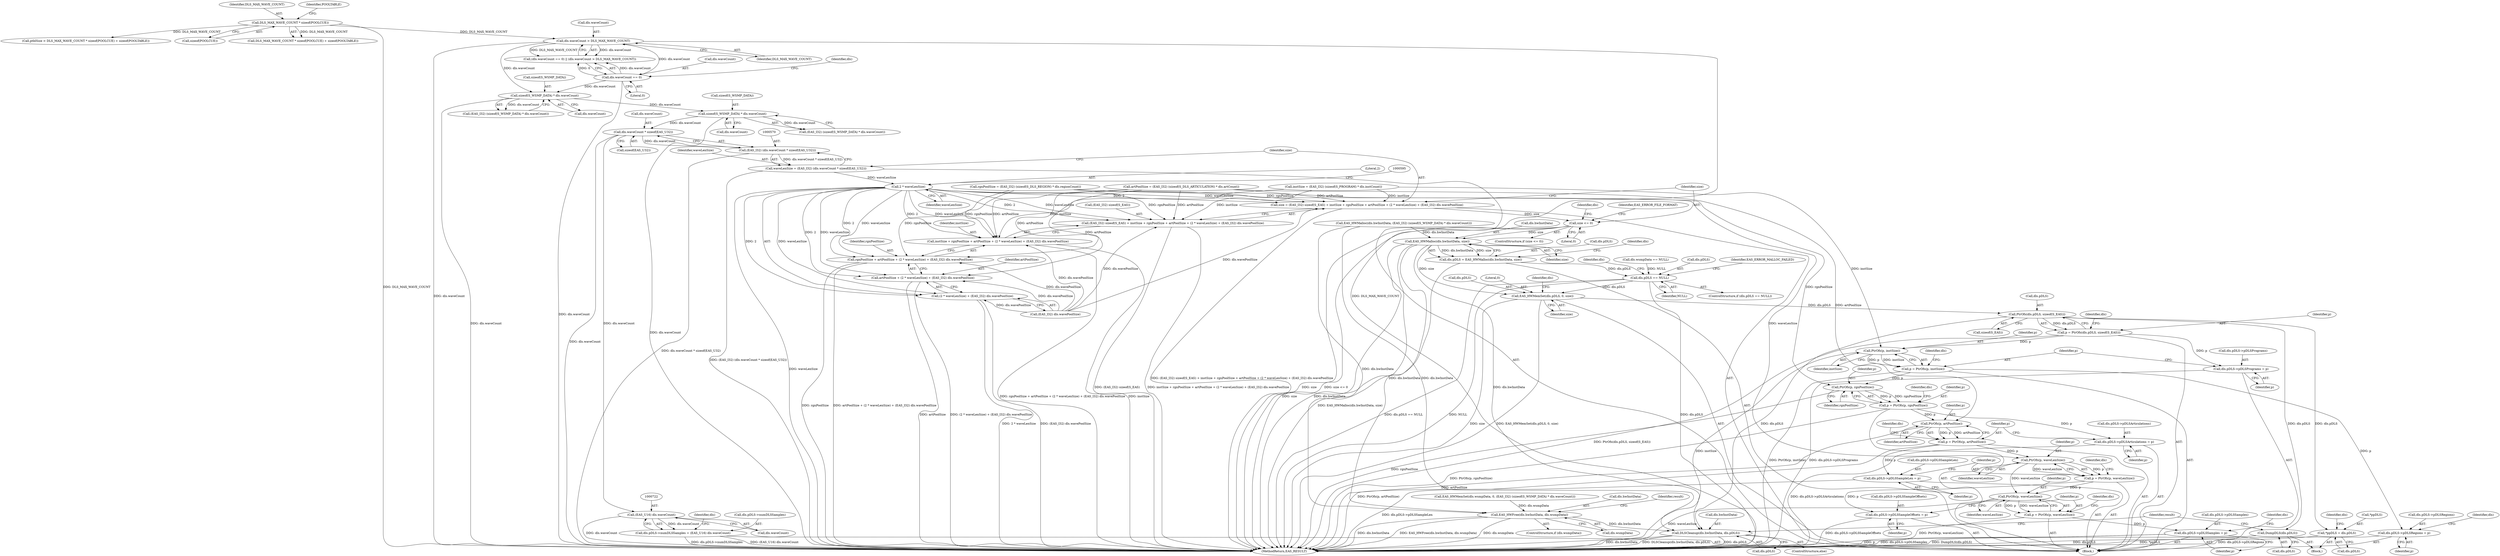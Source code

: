 digraph "0_Android_cadfb7a3c96d4fef06656cf37143e1b3e62cae86@API" {
"1000571" [label="(Call,dls.waveCount * sizeof(EAS_U32))"];
"1000467" [label="(Call,sizeof(S_WSMP_DATA) * dls.waveCount)"];
"1000444" [label="(Call,sizeof(S_WSMP_DATA) * dls.waveCount)"];
"1000425" [label="(Call,dls.waveCount > DLS_MAX_WAVE_COUNT)"];
"1000420" [label="(Call,dls.waveCount == 0)"];
"1000395" [label="(Call,DLS_MAX_WAVE_COUNT * sizeof(POOLCUE))"];
"1000569" [label="(Call,(EAS_I32) (dls.waveCount * sizeof(EAS_U32)))"];
"1000567" [label="(Call,waveLenSize = (EAS_I32) (dls.waveCount * sizeof(EAS_U32)))"];
"1000591" [label="(Call,2 * waveLenSize)"];
"1000577" [label="(Call,size = (EAS_I32) sizeof(S_EAS) + instSize + rgnPoolSize + artPoolSize + (2 * waveLenSize) + (EAS_I32) dls.wavePoolSize)"];
"1000600" [label="(Call,size <= 0)"];
"1000610" [label="(Call,EAS_HWMalloc(dls.hwInstData, size))"];
"1000606" [label="(Call,dls.pDLS = EAS_HWMalloc(dls.hwInstData, size))"];
"1000616" [label="(Call,dls.pDLS == NULL)"];
"1000625" [label="(Call,EAS_HWMemSet(dls.pDLS, 0, size))"];
"1000640" [label="(Call,PtrOfs(dls.pDLS, sizeof(S_EAS)))"];
"1000638" [label="(Call,p = PtrOfs(dls.pDLS, sizeof(S_EAS)))"];
"1000657" [label="(Call,dls.pDLS->pDLSPrograms = p)"];
"1000666" [label="(Call,PtrOfs(p, instSize))"];
"1000664" [label="(Call,p = PtrOfs(p, instSize))"];
"1000669" [label="(Call,dls.pDLS->pDLSRegions = p)"];
"1000689" [label="(Call,PtrOfs(p, rgnPoolSize))"];
"1000687" [label="(Call,p = PtrOfs(p, rgnPoolSize))"];
"1000703" [label="(Call,dls.pDLS->pDLSArticulations = p)"];
"1000712" [label="(Call,PtrOfs(p, artPoolSize))"];
"1000710" [label="(Call,p = PtrOfs(p, artPoolSize))"];
"1000726" [label="(Call,dls.pDLS->pDLSSampleLen = p)"];
"1000735" [label="(Call,PtrOfs(p, waveLenSize))"];
"1000733" [label="(Call,p = PtrOfs(p, waveLenSize))"];
"1000738" [label="(Call,dls.pDLS->pDLSSampleOffsets = p)"];
"1000747" [label="(Call,PtrOfs(p, waveLenSize))"];
"1000745" [label="(Call,p = PtrOfs(p, waveLenSize))"];
"1000750" [label="(Call,dls.pDLS->pDLSSamples = p)"];
"1000822" [label="(Call,*ppDLS = dls.pDLS)"];
"1000828" [label="(Call,DumpDLS(dls.pDLS))"];
"1000833" [label="(Call,DLSCleanup(dls.hwInstData, dls.pDLS))"];
"1000810" [label="(Call,EAS_HWFree(dls.hwInstData, dls.wsmpData))"];
"1000579" [label="(Call,(EAS_I32) sizeof(S_EAS) + instSize + rgnPoolSize + artPoolSize + (2 * waveLenSize) + (EAS_I32) dls.wavePoolSize)"];
"1000584" [label="(Call,instSize + rgnPoolSize + artPoolSize + (2 * waveLenSize) + (EAS_I32) dls.wavePoolSize)"];
"1000586" [label="(Call,rgnPoolSize + artPoolSize + (2 * waveLenSize) + (EAS_I32) dls.wavePoolSize)"];
"1000588" [label="(Call,artPoolSize + (2 * waveLenSize) + (EAS_I32) dls.wavePoolSize)"];
"1000590" [label="(Call,(2 * waveLenSize) + (EAS_I32) dls.wavePoolSize)"];
"1000721" [label="(Call,(EAS_U16) dls.waveCount)"];
"1000715" [label="(Call,dls.pDLS->numDLSSamples = (EAS_U16) dls.waveCount)"];
"1000830" [label="(Identifier,dls)"];
"1000584" [label="(Call,instSize + rgnPoolSize + artPoolSize + (2 * waveLenSize) + (EAS_I32) dls.wavePoolSize)"];
"1000704" [label="(Call,dls.pDLS->pDLSArticulations)"];
"1000718" [label="(Identifier,dls)"];
"1000586" [label="(Call,rgnPoolSize + artPoolSize + (2 * waveLenSize) + (EAS_I32) dls.wavePoolSize)"];
"1000744" [label="(Identifier,p)"];
"1000484" [label="(Block,)"];
"1000585" [label="(Identifier,instSize)"];
"1000670" [label="(Call,dls.pDLS->pDLSRegions)"];
"1000608" [label="(Identifier,dls)"];
"1000756" [label="(Identifier,p)"];
"1000630" [label="(Identifier,size)"];
"1000392" [label="(Call,ptblSize > DLS_MAX_WAVE_COUNT * sizeof(POOLCUE) + sizeof(POOLTABLE))"];
"1000615" [label="(ControlStructure,if (dls.pDLS == NULL))"];
"1000533" [label="(Call,instSize = (EAS_I32) (sizeof(S_PROGRAM) * dls.instCount))"];
"1000837" [label="(Call,dls.pDLS)"];
"1000749" [label="(Identifier,waveLenSize)"];
"1000729" [label="(Identifier,dls)"];
"1000578" [label="(Identifier,size)"];
"1000611" [label="(Call,dls.hwInstData)"];
"1000739" [label="(Call,dls.pDLS->pDLSSampleOffsets)"];
"1000738" [label="(Call,dls.pDLS->pDLSSampleOffsets = p)"];
"1000427" [label="(Identifier,dls)"];
"1000734" [label="(Identifier,p)"];
"1000814" [label="(Call,dls.wsmpData)"];
"1000588" [label="(Call,artPoolSize + (2 * waveLenSize) + (EAS_I32) dls.wavePoolSize)"];
"1000627" [label="(Identifier,dls)"];
"1000607" [label="(Call,dls.pDLS)"];
"1000575" [label="(Call,sizeof(EAS_U32))"];
"1000444" [label="(Call,sizeof(S_WSMP_DATA) * dls.waveCount)"];
"1000723" [label="(Call,dls.waveCount)"];
"1000397" [label="(Call,sizeof(POOLCUE))"];
"1000664" [label="(Call,p = PtrOfs(p, instSize))"];
"1000667" [label="(Identifier,p)"];
"1000657" [label="(Call,dls.pDLS->pDLSPrograms = p)"];
"1000590" [label="(Call,(2 * waveLenSize) + (EAS_I32) dls.wavePoolSize)"];
"1000614" [label="(Identifier,size)"];
"1000567" [label="(Call,waveLenSize = (EAS_I32) (dls.waveCount * sizeof(EAS_U32)))"];
"1000601" [label="(Identifier,size)"];
"1000460" [label="(Call,EAS_HWMemSet(dls.wsmpData, 0, (EAS_I32) (sizeof(S_WSMP_DATA) * dls.waveCount)))"];
"1000732" [label="(Identifier,p)"];
"1000663" [label="(Identifier,p)"];
"1000675" [label="(Identifier,p)"];
"1000690" [label="(Identifier,p)"];
"1000691" [label="(Identifier,rgnPoolSize)"];
"1000658" [label="(Call,dls.pDLS->pDLSPrograms)"];
"1000721" [label="(Call,(EAS_U16) dls.waveCount)"];
"1000713" [label="(Identifier,p)"];
"1000748" [label="(Identifier,p)"];
"1000451" [label="(Call,dls.wsmpData == NULL)"];
"1000467" [label="(Call,sizeof(S_WSMP_DATA) * dls.waveCount)"];
"1000394" [label="(Call,DLS_MAX_WAVE_COUNT * sizeof(POOLCUE) + sizeof(POOLTABLE))"];
"1000568" [label="(Identifier,waveLenSize)"];
"1000589" [label="(Identifier,artPoolSize)"];
"1000709" [label="(Identifier,p)"];
"1000689" [label="(Call,PtrOfs(p, rgnPoolSize))"];
"1000842" [label="(MethodReturn,EAS_RESULT)"];
"1000641" [label="(Call,dls.pDLS)"];
"1000571" [label="(Call,dls.waveCount * sizeof(EAS_U32))"];
"1000703" [label="(Call,dls.pDLS->pDLSArticulations = p)"];
"1000823" [label="(Call,*ppDLS)"];
"1000626" [label="(Call,dls.pDLS)"];
"1000715" [label="(Call,dls.pDLS->numDLSSamples = (EAS_U16) dls.waveCount)"];
"1000727" [label="(Call,dls.pDLS->pDLSSampleLen)"];
"1000465" [label="(Call,(EAS_I32) (sizeof(S_WSMP_DATA) * dls.waveCount))"];
"1000714" [label="(Identifier,artPoolSize)"];
"1000737" [label="(Identifier,waveLenSize)"];
"1000649" [label="(Identifier,dls)"];
"1000726" [label="(Call,dls.pDLS->pDLSSampleLen = p)"];
"1000665" [label="(Identifier,p)"];
"1000445" [label="(Call,sizeof(S_WSMP_DATA))"];
"1000577" [label="(Call,size = (EAS_I32) sizeof(S_EAS) + instSize + rgnPoolSize + artPoolSize + (2 * waveLenSize) + (EAS_I32) dls.wavePoolSize)"];
"1000572" [label="(Call,dls.waveCount)"];
"1000834" [label="(Call,dls.hwInstData)"];
"1000688" [label="(Identifier,p)"];
"1000687" [label="(Call,p = PtrOfs(p, rgnPoolSize))"];
"1000594" [label="(Call,(EAS_I32) dls.wavePoolSize)"];
"1000669" [label="(Call,dls.pDLS->pDLSRegions = p)"];
"1000426" [label="(Call,dls.waveCount)"];
"1000741" [label="(Identifier,dls)"];
"1000468" [label="(Call,sizeof(S_WSMP_DATA))"];
"1000599" [label="(ControlStructure,if (size <= 0))"];
"1000591" [label="(Call,2 * waveLenSize)"];
"1000580" [label="(Call,(EAS_I32) sizeof(S_EAS))"];
"1000751" [label="(Call,dls.pDLS->pDLSSamples)"];
"1000419" [label="(Call,(dls.waveCount == 0) || (dls.waveCount > DLS_MAX_WAVE_COUNT))"];
"1000639" [label="(Identifier,p)"];
"1000759" [label="(Identifier,dls)"];
"1000605" [label="(Identifier,EAS_ERROR_FILE_FORMAT)"];
"1000629" [label="(Literal,0)"];
"1000616" [label="(Call,dls.pDLS == NULL)"];
"1000420" [label="(Call,dls.waveCount == 0)"];
"1000606" [label="(Call,dls.pDLS = EAS_HWMalloc(dls.hwInstData, size))"];
"1000618" [label="(Identifier,dls)"];
"1000710" [label="(Call,p = PtrOfs(p, artPoolSize))"];
"1000735" [label="(Call,PtrOfs(p, waveLenSize))"];
"1000617" [label="(Call,dls.pDLS)"];
"1000638" [label="(Call,p = PtrOfs(dls.pDLS, sizeof(S_EAS)))"];
"1000736" [label="(Identifier,p)"];
"1000569" [label="(Call,(EAS_I32) (dls.waveCount * sizeof(EAS_U32)))"];
"1000470" [label="(Call,dls.waveCount)"];
"1000746" [label="(Identifier,p)"];
"1000832" [label="(ControlStructure,else)"];
"1000841" [label="(Identifier,result)"];
"1000753" [label="(Identifier,dls)"];
"1000750" [label="(Call,dls.pDLS->pDLSSamples = p)"];
"1000592" [label="(Literal,2)"];
"1000425" [label="(Call,dls.waveCount > DLS_MAX_WAVE_COUNT)"];
"1000822" [label="(Call,*ppDLS = dls.pDLS)"];
"1000610" [label="(Call,EAS_HWMalloc(dls.hwInstData, size))"];
"1000833" [label="(Call,DLSCleanup(dls.hwInstData, dls.pDLS))"];
"1000672" [label="(Identifier,dls)"];
"1000396" [label="(Identifier,DLS_MAX_WAVE_COUNT)"];
"1000733" [label="(Call,p = PtrOfs(p, waveLenSize))"];
"1000644" [label="(Call,sizeof(S_EAS))"];
"1000624" [label="(Identifier,EAS_ERROR_MALLOC_FAILED)"];
"1000557" [label="(Call,artPoolSize = (EAS_I32) (sizeof(S_DLS_ARTICULATION) * dls.artCount))"];
"1000745" [label="(Call,p = PtrOfs(p, waveLenSize))"];
"1000711" [label="(Identifier,p)"];
"1000543" [label="(Call,rgnPoolSize = (EAS_I32) (sizeof(S_DLS_REGION) * dls.regionCount))"];
"1000424" [label="(Literal,0)"];
"1000821" [label="(Block,)"];
"1000438" [label="(Call,EAS_HWMalloc(dls.hwInstData, (EAS_I32) (sizeof(S_WSMP_DATA) * dls.waveCount)))"];
"1000668" [label="(Identifier,instSize)"];
"1000447" [label="(Call,dls.waveCount)"];
"1000634" [label="(Identifier,dls)"];
"1000695" [label="(Identifier,dls)"];
"1000400" [label="(Identifier,POOLTABLE)"];
"1000811" [label="(Call,dls.hwInstData)"];
"1000829" [label="(Call,dls.pDLS)"];
"1000712" [label="(Call,PtrOfs(p, artPoolSize))"];
"1000395" [label="(Call,DLS_MAX_WAVE_COUNT * sizeof(POOLCUE))"];
"1000810" [label="(Call,EAS_HWFree(dls.hwInstData, dls.wsmpData))"];
"1000620" [label="(Identifier,NULL)"];
"1000602" [label="(Literal,0)"];
"1000593" [label="(Identifier,waveLenSize)"];
"1000747" [label="(Call,PtrOfs(p, waveLenSize))"];
"1000806" [label="(ControlStructure,if (dls.wsmpData))"];
"1000819" [label="(Identifier,result)"];
"1000442" [label="(Call,(EAS_I32) (sizeof(S_WSMP_DATA) * dls.waveCount))"];
"1000587" [label="(Identifier,rgnPoolSize)"];
"1000429" [label="(Identifier,DLS_MAX_WAVE_COUNT)"];
"1000579" [label="(Call,(EAS_I32) sizeof(S_EAS) + instSize + rgnPoolSize + artPoolSize + (2 * waveLenSize) + (EAS_I32) dls.wavePoolSize)"];
"1000421" [label="(Call,dls.waveCount)"];
"1000828" [label="(Call,DumpDLS(dls.pDLS))"];
"1000640" [label="(Call,PtrOfs(dls.pDLS, sizeof(S_EAS)))"];
"1000625" [label="(Call,EAS_HWMemSet(dls.pDLS, 0, size))"];
"1000666" [label="(Call,PtrOfs(p, instSize))"];
"1000600" [label="(Call,size <= 0)"];
"1000716" [label="(Call,dls.pDLS->numDLSSamples)"];
"1000679" [label="(Identifier,dls)"];
"1000825" [label="(Call,dls.pDLS)"];
"1000571" -> "1000569"  [label="AST: "];
"1000571" -> "1000575"  [label="CFG: "];
"1000572" -> "1000571"  [label="AST: "];
"1000575" -> "1000571"  [label="AST: "];
"1000569" -> "1000571"  [label="CFG: "];
"1000571" -> "1000842"  [label="DDG: dls.waveCount"];
"1000571" -> "1000569"  [label="DDG: dls.waveCount"];
"1000467" -> "1000571"  [label="DDG: dls.waveCount"];
"1000571" -> "1000721"  [label="DDG: dls.waveCount"];
"1000467" -> "1000465"  [label="AST: "];
"1000467" -> "1000470"  [label="CFG: "];
"1000468" -> "1000467"  [label="AST: "];
"1000470" -> "1000467"  [label="AST: "];
"1000465" -> "1000467"  [label="CFG: "];
"1000467" -> "1000842"  [label="DDG: dls.waveCount"];
"1000467" -> "1000465"  [label="DDG: dls.waveCount"];
"1000444" -> "1000467"  [label="DDG: dls.waveCount"];
"1000444" -> "1000442"  [label="AST: "];
"1000444" -> "1000447"  [label="CFG: "];
"1000445" -> "1000444"  [label="AST: "];
"1000447" -> "1000444"  [label="AST: "];
"1000442" -> "1000444"  [label="CFG: "];
"1000444" -> "1000842"  [label="DDG: dls.waveCount"];
"1000444" -> "1000442"  [label="DDG: dls.waveCount"];
"1000425" -> "1000444"  [label="DDG: dls.waveCount"];
"1000420" -> "1000444"  [label="DDG: dls.waveCount"];
"1000425" -> "1000419"  [label="AST: "];
"1000425" -> "1000429"  [label="CFG: "];
"1000426" -> "1000425"  [label="AST: "];
"1000429" -> "1000425"  [label="AST: "];
"1000419" -> "1000425"  [label="CFG: "];
"1000425" -> "1000842"  [label="DDG: dls.waveCount"];
"1000425" -> "1000842"  [label="DDG: DLS_MAX_WAVE_COUNT"];
"1000425" -> "1000419"  [label="DDG: dls.waveCount"];
"1000425" -> "1000419"  [label="DDG: DLS_MAX_WAVE_COUNT"];
"1000420" -> "1000425"  [label="DDG: dls.waveCount"];
"1000395" -> "1000425"  [label="DDG: DLS_MAX_WAVE_COUNT"];
"1000420" -> "1000419"  [label="AST: "];
"1000420" -> "1000424"  [label="CFG: "];
"1000421" -> "1000420"  [label="AST: "];
"1000424" -> "1000420"  [label="AST: "];
"1000427" -> "1000420"  [label="CFG: "];
"1000419" -> "1000420"  [label="CFG: "];
"1000420" -> "1000842"  [label="DDG: dls.waveCount"];
"1000420" -> "1000419"  [label="DDG: dls.waveCount"];
"1000420" -> "1000419"  [label="DDG: 0"];
"1000395" -> "1000394"  [label="AST: "];
"1000395" -> "1000397"  [label="CFG: "];
"1000396" -> "1000395"  [label="AST: "];
"1000397" -> "1000395"  [label="AST: "];
"1000400" -> "1000395"  [label="CFG: "];
"1000395" -> "1000842"  [label="DDG: DLS_MAX_WAVE_COUNT"];
"1000395" -> "1000392"  [label="DDG: DLS_MAX_WAVE_COUNT"];
"1000395" -> "1000394"  [label="DDG: DLS_MAX_WAVE_COUNT"];
"1000569" -> "1000567"  [label="AST: "];
"1000570" -> "1000569"  [label="AST: "];
"1000567" -> "1000569"  [label="CFG: "];
"1000569" -> "1000842"  [label="DDG: dls.waveCount * sizeof(EAS_U32)"];
"1000569" -> "1000567"  [label="DDG: dls.waveCount * sizeof(EAS_U32)"];
"1000567" -> "1000484"  [label="AST: "];
"1000568" -> "1000567"  [label="AST: "];
"1000578" -> "1000567"  [label="CFG: "];
"1000567" -> "1000842"  [label="DDG: (EAS_I32) (dls.waveCount * sizeof(EAS_U32))"];
"1000567" -> "1000591"  [label="DDG: waveLenSize"];
"1000591" -> "1000590"  [label="AST: "];
"1000591" -> "1000593"  [label="CFG: "];
"1000592" -> "1000591"  [label="AST: "];
"1000593" -> "1000591"  [label="AST: "];
"1000595" -> "1000591"  [label="CFG: "];
"1000591" -> "1000842"  [label="DDG: waveLenSize"];
"1000591" -> "1000577"  [label="DDG: 2"];
"1000591" -> "1000577"  [label="DDG: waveLenSize"];
"1000591" -> "1000579"  [label="DDG: 2"];
"1000591" -> "1000579"  [label="DDG: waveLenSize"];
"1000591" -> "1000584"  [label="DDG: 2"];
"1000591" -> "1000584"  [label="DDG: waveLenSize"];
"1000591" -> "1000586"  [label="DDG: 2"];
"1000591" -> "1000586"  [label="DDG: waveLenSize"];
"1000591" -> "1000588"  [label="DDG: 2"];
"1000591" -> "1000588"  [label="DDG: waveLenSize"];
"1000591" -> "1000590"  [label="DDG: 2"];
"1000591" -> "1000590"  [label="DDG: waveLenSize"];
"1000591" -> "1000735"  [label="DDG: waveLenSize"];
"1000577" -> "1000484"  [label="AST: "];
"1000577" -> "1000579"  [label="CFG: "];
"1000578" -> "1000577"  [label="AST: "];
"1000579" -> "1000577"  [label="AST: "];
"1000601" -> "1000577"  [label="CFG: "];
"1000577" -> "1000842"  [label="DDG: (EAS_I32) sizeof(S_EAS) + instSize + rgnPoolSize + artPoolSize + (2 * waveLenSize) + (EAS_I32) dls.wavePoolSize"];
"1000533" -> "1000577"  [label="DDG: instSize"];
"1000543" -> "1000577"  [label="DDG: rgnPoolSize"];
"1000557" -> "1000577"  [label="DDG: artPoolSize"];
"1000594" -> "1000577"  [label="DDG: dls.wavePoolSize"];
"1000577" -> "1000600"  [label="DDG: size"];
"1000600" -> "1000599"  [label="AST: "];
"1000600" -> "1000602"  [label="CFG: "];
"1000601" -> "1000600"  [label="AST: "];
"1000602" -> "1000600"  [label="AST: "];
"1000605" -> "1000600"  [label="CFG: "];
"1000608" -> "1000600"  [label="CFG: "];
"1000600" -> "1000842"  [label="DDG: size <= 0"];
"1000600" -> "1000842"  [label="DDG: size"];
"1000600" -> "1000610"  [label="DDG: size"];
"1000610" -> "1000606"  [label="AST: "];
"1000610" -> "1000614"  [label="CFG: "];
"1000611" -> "1000610"  [label="AST: "];
"1000614" -> "1000610"  [label="AST: "];
"1000606" -> "1000610"  [label="CFG: "];
"1000610" -> "1000842"  [label="DDG: size"];
"1000610" -> "1000842"  [label="DDG: dls.hwInstData"];
"1000610" -> "1000606"  [label="DDG: dls.hwInstData"];
"1000610" -> "1000606"  [label="DDG: size"];
"1000438" -> "1000610"  [label="DDG: dls.hwInstData"];
"1000610" -> "1000625"  [label="DDG: size"];
"1000610" -> "1000810"  [label="DDG: dls.hwInstData"];
"1000610" -> "1000833"  [label="DDG: dls.hwInstData"];
"1000606" -> "1000484"  [label="AST: "];
"1000607" -> "1000606"  [label="AST: "];
"1000618" -> "1000606"  [label="CFG: "];
"1000606" -> "1000842"  [label="DDG: EAS_HWMalloc(dls.hwInstData, size)"];
"1000606" -> "1000616"  [label="DDG: dls.pDLS"];
"1000616" -> "1000615"  [label="AST: "];
"1000616" -> "1000620"  [label="CFG: "];
"1000617" -> "1000616"  [label="AST: "];
"1000620" -> "1000616"  [label="AST: "];
"1000624" -> "1000616"  [label="CFG: "];
"1000627" -> "1000616"  [label="CFG: "];
"1000616" -> "1000842"  [label="DDG: dls.pDLS"];
"1000616" -> "1000842"  [label="DDG: dls.pDLS == NULL"];
"1000616" -> "1000842"  [label="DDG: NULL"];
"1000451" -> "1000616"  [label="DDG: NULL"];
"1000616" -> "1000625"  [label="DDG: dls.pDLS"];
"1000625" -> "1000484"  [label="AST: "];
"1000625" -> "1000630"  [label="CFG: "];
"1000626" -> "1000625"  [label="AST: "];
"1000629" -> "1000625"  [label="AST: "];
"1000630" -> "1000625"  [label="AST: "];
"1000634" -> "1000625"  [label="CFG: "];
"1000625" -> "1000842"  [label="DDG: size"];
"1000625" -> "1000842"  [label="DDG: EAS_HWMemSet(dls.pDLS, 0, size)"];
"1000625" -> "1000640"  [label="DDG: dls.pDLS"];
"1000640" -> "1000638"  [label="AST: "];
"1000640" -> "1000644"  [label="CFG: "];
"1000641" -> "1000640"  [label="AST: "];
"1000644" -> "1000640"  [label="AST: "];
"1000638" -> "1000640"  [label="CFG: "];
"1000640" -> "1000638"  [label="DDG: dls.pDLS"];
"1000640" -> "1000822"  [label="DDG: dls.pDLS"];
"1000640" -> "1000828"  [label="DDG: dls.pDLS"];
"1000640" -> "1000833"  [label="DDG: dls.pDLS"];
"1000638" -> "1000484"  [label="AST: "];
"1000639" -> "1000638"  [label="AST: "];
"1000649" -> "1000638"  [label="CFG: "];
"1000638" -> "1000842"  [label="DDG: PtrOfs(dls.pDLS, sizeof(S_EAS))"];
"1000638" -> "1000657"  [label="DDG: p"];
"1000638" -> "1000666"  [label="DDG: p"];
"1000657" -> "1000484"  [label="AST: "];
"1000657" -> "1000663"  [label="CFG: "];
"1000658" -> "1000657"  [label="AST: "];
"1000663" -> "1000657"  [label="AST: "];
"1000665" -> "1000657"  [label="CFG: "];
"1000657" -> "1000842"  [label="DDG: dls.pDLS->pDLSPrograms"];
"1000666" -> "1000664"  [label="AST: "];
"1000666" -> "1000668"  [label="CFG: "];
"1000667" -> "1000666"  [label="AST: "];
"1000668" -> "1000666"  [label="AST: "];
"1000664" -> "1000666"  [label="CFG: "];
"1000666" -> "1000842"  [label="DDG: instSize"];
"1000666" -> "1000664"  [label="DDG: p"];
"1000666" -> "1000664"  [label="DDG: instSize"];
"1000533" -> "1000666"  [label="DDG: instSize"];
"1000664" -> "1000484"  [label="AST: "];
"1000665" -> "1000664"  [label="AST: "];
"1000672" -> "1000664"  [label="CFG: "];
"1000664" -> "1000842"  [label="DDG: PtrOfs(p, instSize)"];
"1000664" -> "1000669"  [label="DDG: p"];
"1000664" -> "1000689"  [label="DDG: p"];
"1000669" -> "1000484"  [label="AST: "];
"1000669" -> "1000675"  [label="CFG: "];
"1000670" -> "1000669"  [label="AST: "];
"1000675" -> "1000669"  [label="AST: "];
"1000679" -> "1000669"  [label="CFG: "];
"1000669" -> "1000842"  [label="DDG: dls.pDLS->pDLSRegions"];
"1000689" -> "1000687"  [label="AST: "];
"1000689" -> "1000691"  [label="CFG: "];
"1000690" -> "1000689"  [label="AST: "];
"1000691" -> "1000689"  [label="AST: "];
"1000687" -> "1000689"  [label="CFG: "];
"1000689" -> "1000842"  [label="DDG: rgnPoolSize"];
"1000689" -> "1000687"  [label="DDG: p"];
"1000689" -> "1000687"  [label="DDG: rgnPoolSize"];
"1000543" -> "1000689"  [label="DDG: rgnPoolSize"];
"1000687" -> "1000484"  [label="AST: "];
"1000688" -> "1000687"  [label="AST: "];
"1000695" -> "1000687"  [label="CFG: "];
"1000687" -> "1000842"  [label="DDG: PtrOfs(p, rgnPoolSize)"];
"1000687" -> "1000703"  [label="DDG: p"];
"1000687" -> "1000712"  [label="DDG: p"];
"1000703" -> "1000484"  [label="AST: "];
"1000703" -> "1000709"  [label="CFG: "];
"1000704" -> "1000703"  [label="AST: "];
"1000709" -> "1000703"  [label="AST: "];
"1000711" -> "1000703"  [label="CFG: "];
"1000703" -> "1000842"  [label="DDG: dls.pDLS->pDLSArticulations"];
"1000712" -> "1000710"  [label="AST: "];
"1000712" -> "1000714"  [label="CFG: "];
"1000713" -> "1000712"  [label="AST: "];
"1000714" -> "1000712"  [label="AST: "];
"1000710" -> "1000712"  [label="CFG: "];
"1000712" -> "1000842"  [label="DDG: artPoolSize"];
"1000712" -> "1000710"  [label="DDG: p"];
"1000712" -> "1000710"  [label="DDG: artPoolSize"];
"1000557" -> "1000712"  [label="DDG: artPoolSize"];
"1000710" -> "1000484"  [label="AST: "];
"1000711" -> "1000710"  [label="AST: "];
"1000718" -> "1000710"  [label="CFG: "];
"1000710" -> "1000842"  [label="DDG: PtrOfs(p, artPoolSize)"];
"1000710" -> "1000726"  [label="DDG: p"];
"1000710" -> "1000735"  [label="DDG: p"];
"1000726" -> "1000484"  [label="AST: "];
"1000726" -> "1000732"  [label="CFG: "];
"1000727" -> "1000726"  [label="AST: "];
"1000732" -> "1000726"  [label="AST: "];
"1000734" -> "1000726"  [label="CFG: "];
"1000726" -> "1000842"  [label="DDG: dls.pDLS->pDLSSampleLen"];
"1000735" -> "1000733"  [label="AST: "];
"1000735" -> "1000737"  [label="CFG: "];
"1000736" -> "1000735"  [label="AST: "];
"1000737" -> "1000735"  [label="AST: "];
"1000733" -> "1000735"  [label="CFG: "];
"1000735" -> "1000733"  [label="DDG: p"];
"1000735" -> "1000733"  [label="DDG: waveLenSize"];
"1000735" -> "1000747"  [label="DDG: waveLenSize"];
"1000733" -> "1000484"  [label="AST: "];
"1000734" -> "1000733"  [label="AST: "];
"1000741" -> "1000733"  [label="CFG: "];
"1000733" -> "1000738"  [label="DDG: p"];
"1000733" -> "1000747"  [label="DDG: p"];
"1000738" -> "1000484"  [label="AST: "];
"1000738" -> "1000744"  [label="CFG: "];
"1000739" -> "1000738"  [label="AST: "];
"1000744" -> "1000738"  [label="AST: "];
"1000746" -> "1000738"  [label="CFG: "];
"1000738" -> "1000842"  [label="DDG: dls.pDLS->pDLSSampleOffsets"];
"1000747" -> "1000745"  [label="AST: "];
"1000747" -> "1000749"  [label="CFG: "];
"1000748" -> "1000747"  [label="AST: "];
"1000749" -> "1000747"  [label="AST: "];
"1000745" -> "1000747"  [label="CFG: "];
"1000747" -> "1000842"  [label="DDG: waveLenSize"];
"1000747" -> "1000745"  [label="DDG: p"];
"1000747" -> "1000745"  [label="DDG: waveLenSize"];
"1000745" -> "1000484"  [label="AST: "];
"1000746" -> "1000745"  [label="AST: "];
"1000753" -> "1000745"  [label="CFG: "];
"1000745" -> "1000842"  [label="DDG: PtrOfs(p, waveLenSize)"];
"1000745" -> "1000750"  [label="DDG: p"];
"1000750" -> "1000484"  [label="AST: "];
"1000750" -> "1000756"  [label="CFG: "];
"1000751" -> "1000750"  [label="AST: "];
"1000756" -> "1000750"  [label="AST: "];
"1000759" -> "1000750"  [label="CFG: "];
"1000750" -> "1000842"  [label="DDG: dls.pDLS->pDLSSamples"];
"1000750" -> "1000842"  [label="DDG: p"];
"1000822" -> "1000821"  [label="AST: "];
"1000822" -> "1000825"  [label="CFG: "];
"1000823" -> "1000822"  [label="AST: "];
"1000825" -> "1000822"  [label="AST: "];
"1000830" -> "1000822"  [label="CFG: "];
"1000822" -> "1000842"  [label="DDG: *ppDLS"];
"1000828" -> "1000821"  [label="AST: "];
"1000828" -> "1000829"  [label="CFG: "];
"1000829" -> "1000828"  [label="AST: "];
"1000841" -> "1000828"  [label="CFG: "];
"1000828" -> "1000842"  [label="DDG: dls.pDLS"];
"1000828" -> "1000842"  [label="DDG: DumpDLS(dls.pDLS)"];
"1000833" -> "1000832"  [label="AST: "];
"1000833" -> "1000837"  [label="CFG: "];
"1000834" -> "1000833"  [label="AST: "];
"1000837" -> "1000833"  [label="AST: "];
"1000841" -> "1000833"  [label="CFG: "];
"1000833" -> "1000842"  [label="DDG: dls.hwInstData"];
"1000833" -> "1000842"  [label="DDG: DLSCleanup(dls.hwInstData, dls.pDLS)"];
"1000833" -> "1000842"  [label="DDG: dls.pDLS"];
"1000810" -> "1000833"  [label="DDG: dls.hwInstData"];
"1000438" -> "1000833"  [label="DDG: dls.hwInstData"];
"1000810" -> "1000806"  [label="AST: "];
"1000810" -> "1000814"  [label="CFG: "];
"1000811" -> "1000810"  [label="AST: "];
"1000814" -> "1000810"  [label="AST: "];
"1000819" -> "1000810"  [label="CFG: "];
"1000810" -> "1000842"  [label="DDG: EAS_HWFree(dls.hwInstData, dls.wsmpData)"];
"1000810" -> "1000842"  [label="DDG: dls.wsmpData"];
"1000810" -> "1000842"  [label="DDG: dls.hwInstData"];
"1000438" -> "1000810"  [label="DDG: dls.hwInstData"];
"1000460" -> "1000810"  [label="DDG: dls.wsmpData"];
"1000579" -> "1000584"  [label="CFG: "];
"1000580" -> "1000579"  [label="AST: "];
"1000584" -> "1000579"  [label="AST: "];
"1000579" -> "1000842"  [label="DDG: (EAS_I32) sizeof(S_EAS)"];
"1000579" -> "1000842"  [label="DDG: instSize + rgnPoolSize + artPoolSize + (2 * waveLenSize) + (EAS_I32) dls.wavePoolSize"];
"1000533" -> "1000579"  [label="DDG: instSize"];
"1000543" -> "1000579"  [label="DDG: rgnPoolSize"];
"1000557" -> "1000579"  [label="DDG: artPoolSize"];
"1000594" -> "1000579"  [label="DDG: dls.wavePoolSize"];
"1000584" -> "1000586"  [label="CFG: "];
"1000585" -> "1000584"  [label="AST: "];
"1000586" -> "1000584"  [label="AST: "];
"1000584" -> "1000842"  [label="DDG: rgnPoolSize + artPoolSize + (2 * waveLenSize) + (EAS_I32) dls.wavePoolSize"];
"1000584" -> "1000842"  [label="DDG: instSize"];
"1000533" -> "1000584"  [label="DDG: instSize"];
"1000543" -> "1000584"  [label="DDG: rgnPoolSize"];
"1000557" -> "1000584"  [label="DDG: artPoolSize"];
"1000594" -> "1000584"  [label="DDG: dls.wavePoolSize"];
"1000586" -> "1000588"  [label="CFG: "];
"1000587" -> "1000586"  [label="AST: "];
"1000588" -> "1000586"  [label="AST: "];
"1000586" -> "1000842"  [label="DDG: artPoolSize + (2 * waveLenSize) + (EAS_I32) dls.wavePoolSize"];
"1000586" -> "1000842"  [label="DDG: rgnPoolSize"];
"1000543" -> "1000586"  [label="DDG: rgnPoolSize"];
"1000557" -> "1000586"  [label="DDG: artPoolSize"];
"1000594" -> "1000586"  [label="DDG: dls.wavePoolSize"];
"1000588" -> "1000590"  [label="CFG: "];
"1000589" -> "1000588"  [label="AST: "];
"1000590" -> "1000588"  [label="AST: "];
"1000588" -> "1000842"  [label="DDG: artPoolSize"];
"1000588" -> "1000842"  [label="DDG: (2 * waveLenSize) + (EAS_I32) dls.wavePoolSize"];
"1000557" -> "1000588"  [label="DDG: artPoolSize"];
"1000594" -> "1000588"  [label="DDG: dls.wavePoolSize"];
"1000590" -> "1000594"  [label="CFG: "];
"1000594" -> "1000590"  [label="AST: "];
"1000590" -> "1000842"  [label="DDG: 2 * waveLenSize"];
"1000590" -> "1000842"  [label="DDG: (EAS_I32) dls.wavePoolSize"];
"1000594" -> "1000590"  [label="DDG: dls.wavePoolSize"];
"1000721" -> "1000715"  [label="AST: "];
"1000721" -> "1000723"  [label="CFG: "];
"1000722" -> "1000721"  [label="AST: "];
"1000723" -> "1000721"  [label="AST: "];
"1000715" -> "1000721"  [label="CFG: "];
"1000721" -> "1000842"  [label="DDG: dls.waveCount"];
"1000721" -> "1000715"  [label="DDG: dls.waveCount"];
"1000715" -> "1000484"  [label="AST: "];
"1000716" -> "1000715"  [label="AST: "];
"1000729" -> "1000715"  [label="CFG: "];
"1000715" -> "1000842"  [label="DDG: dls.pDLS->numDLSSamples"];
"1000715" -> "1000842"  [label="DDG: (EAS_U16) dls.waveCount"];
}
